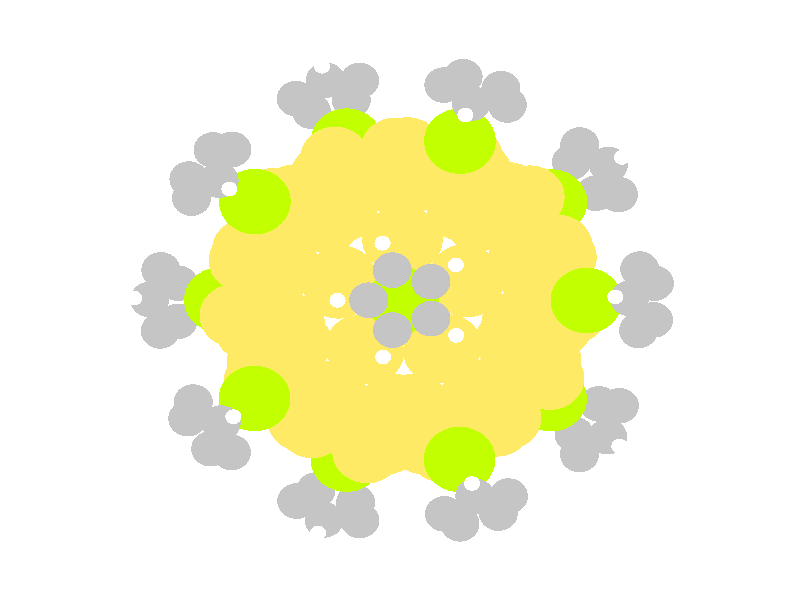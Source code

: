 #include "colors.inc"
#include "finish.inc"

global_settings {assumed_gamma 1 max_trace_level 6}
background {color White}
camera {orthographic
  right -27.90*x up 22.92*y
  direction 1.00*z
  location <0,0,50.00> look_at <0,0,0>}
light_source {<  2.00,   3.00,  40.00> color White
  area_light <0.70, 0, 0>, <0, 0.70, 0>, 3, 3
  adaptive 1 jitter}

#declare simple = finish {phong 0.7}
#declare pale = finish {ambient .5 diffuse .85 roughness .001 specular 0.200 }
#declare intermediate = finish {ambient 0.3 diffuse 0.6 specular 0.10 roughness 0.04 }
#declare vmd = finish {ambient .0 diffuse .65 phong 0.1 phong_size 40. specular 0.500 }
#declare jmol = finish {ambient .2 diffuse .6 specular 1 roughness .001 metallic}
#declare ase2 = finish {ambient 0.05 brilliance 3 diffuse 0.6 metallic specular 0.70 roughness 0.04 reflection 0.15}
#declare ase3 = finish {ambient .15 brilliance 2 diffuse .6 metallic specular 1. roughness .001 reflection .0}
#declare glass = finish {ambient .05 diffuse .3 specular 1. roughness .001}
#declare glass2 = finish {ambient .0 diffuse .3 specular 1. reflection .25 roughness .001}
#declare Rcell = 0.070;
#declare Rbond = 0.100;

#macro atom(LOC, R, COL, TRANS, FIN)
  sphere{LOC, R texture{pigment{color COL transmit TRANS} finish{FIN}}}
#end
#macro constrain(LOC, R, COL, TRANS FIN)
union{torus{R, Rcell rotate 45*z texture{pigment{color COL transmit TRANS} finish{FIN}}}
      torus{R, Rcell rotate -45*z texture{pigment{color COL transmit TRANS} finish{FIN}}}
      translate LOC}
#end

atom(<  5.51,   2.04,  -7.88>, 1.21, rgb <1.00, 0.82, 0.13>, 0.0, glass) // #0 
atom(<  2.52,  -3.88, -13.05>, 1.21, rgb <1.00, 0.82, 0.13>, 0.0, glass) // #1 
atom(<  1.33,  -1.98, -14.72>, 1.21, rgb <1.00, 0.82, 0.13>, 0.0, glass) // #2 
atom(<  2.72,   4.82, -11.52>, 1.21, rgb <1.00, 0.82, 0.13>, 0.0, glass) // #3 
atom(< -4.94,  -3.10,  -8.83>, 1.21, rgb <1.00, 0.82, 0.13>, 0.0, glass) // #4 
atom(<  4.30,   1.79,  -5.45>, 1.21, rgb <1.00, 0.82, 0.13>, 0.0, glass) // #5 
atom(< -5.34,   1.92, -10.62>, 1.21, rgb <1.00, 0.82, 0.13>, 0.0, glass) // #6 
atom(<  4.53,   3.93,  -9.67>, 1.21, rgb <1.00, 0.82, 0.13>, 0.0, glass) // #7 
atom(<  5.11,  -2.27,  -6.98>, 1.21, rgb <1.00, 0.82, 0.13>, 0.0, glass) // #8 
atom(< -0.21,  -4.03, -13.61>, 1.21, rgb <1.00, 0.82, 0.13>, 0.0, glass) // #9 
atom(<  3.80,   4.05,  -6.98>, 1.21, rgb <1.00, 0.82, 0.13>, 0.0, glass) // #10 
atom(<  3.38,  -4.77, -10.62>, 1.21, rgb <1.00, 0.82, 0.13>, 0.0, glass) // #11 
atom(<  6.01,  -0.47,  -8.83>, 1.21, rgb <1.00, 0.82, 0.13>, 0.0, glass) // #12 
atom(<  2.73,   3.06, -13.61>, 1.21, rgb <1.00, 0.82, 0.13>, 0.0, glass) // #13 
atom(<  2.14,   3.47,  -4.90>, 1.21, rgb <1.00, 0.82, 0.13>, 0.0, glass) // #14 
atom(< -0.31,   4.53,  -5.45>, 1.21, rgb <1.00, 0.82, 0.13>, 0.0, glass) // #15 
atom(<  0.43,   4.54, -13.05>, 1.21, rgb <1.00, 0.82, 0.13>, 0.0, glass) // #16 
atom(<  0.28,   2.31, -14.72>, 1.21, rgb <1.00, 0.82, 0.13>, 0.0, glass) // #17 
atom(< -0.16,   5.76,  -7.88>, 1.21, rgb <1.00, 0.82, 0.13>, 0.0, glass) // #18 
atom(< -2.04,   0.87, -14.72>, 1.21, rgb <1.00, 0.82, 0.13>, 0.0, glass) // #19 
atom(<  2.37,   5.46,  -8.83>, 1.21, rgb <1.00, 0.82, 0.13>, 0.0, glass) // #20 
atom(<  5.65,   1.63, -10.62>, 1.21, rgb <1.00, 0.82, 0.13>, 0.0, glass) // #21 
atom(< -4.12,   1.71, -13.05>, 1.21, rgb <1.00, 0.82, 0.13>, 0.0, glass) // #22 
atom(< -5.46,   1.52,  -7.88>, 1.21, rgb <1.00, 0.82, 0.13>, 0.0, glass) // #23 
atom(< -2.00,   3.43, -13.61>, 1.21, rgb <1.00, 0.82, 0.13>, 0.0, glass) // #24 
atom(<  2.36,   0.55, -14.72>, 1.21, rgb <1.00, 0.82, 0.13>, 0.0, glass) // #25 
atom(< -3.06,  -4.83,  -7.88>, 1.21, rgb <1.00, 0.82, 0.13>, 0.0, glass) // #26 
atom(<  5.50,  -1.00, -11.52>, 1.21, rgb <1.00, 0.82, 0.13>, 0.0, glass) // #27 
atom(< -2.83,  -3.50, -13.05>, 1.21, rgb <1.00, 0.82, 0.13>, 0.0, glass) // #28 
atom(<  5.22,  -2.99,  -9.67>, 1.21, rgb <1.00, 0.82, 0.13>, 0.0, glass) // #29 
atom(<  3.83,  -1.55, -13.61>, 1.21, rgb <1.00, 0.82, 0.13>, 0.0, glass) // #30 
atom(< -3.67,   3.97, -11.52>, 1.21, rgb <1.00, 0.82, 0.13>, 0.0, glass) // #31 
atom(<  3.11,  -3.44,  -5.45>, 1.21, rgb <1.00, 0.82, 0.13>, 0.0, glass) // #32 
atom(<  4.53,   1.09, -13.05>, 1.21, rgb <1.00, 0.82, 0.13>, 0.0, glass) // #33 
atom(< -5.78,  -0.60,  -9.67>, 1.21, rgb <1.00, 0.82, 0.13>, 0.0, glass) // #34 
atom(< -1.39,  -1.78, -14.72>, 1.21, rgb <1.00, 0.82, 0.13>, 0.0, glass) // #35 
atom(< -5.26,  -1.12,  -6.98>, 1.21, rgb <1.00, 0.82, 0.13>, 0.0, glass) // #36 
atom(< -4.84,  -2.37, -11.52>, 1.21, rgb <1.00, 0.82, 0.13>, 0.0, glass) // #37 
atom(<  2.24,   0.92,  -3.79>, 1.21, rgb <1.00, 0.82, 0.13>, 0.0, glass) // #38 
atom(<  4.05,  -0.87,  -4.90>, 1.21, rgb <1.00, 0.82, 0.13>, 0.0, glass) // #39 
atom(< -3.41,  -4.59, -10.62>, 1.21, rgb <1.00, 0.82, 0.13>, 0.0, glass) // #40 
atom(<  0.26,   5.77, -10.62>, 1.21, rgb <1.00, 0.82, 0.13>, 0.0, glass) // #41 
atom(<  3.72,  -4.51,  -7.88>, 1.21, rgb <1.00, 0.82, 0.13>, 0.0, glass) // #42 
atom(<  0.83,  -5.45, -11.52>, 1.21, rgb <1.00, 0.82, 0.13>, 0.0, glass) // #43 
atom(< -1.15,  -5.79,  -9.67>, 1.21, rgb <1.00, 0.82, 0.13>, 0.0, glass) // #44 
atom(< -2.57,   3.00,  -4.90>, 1.21, rgb <1.00, 0.82, 0.13>, 0.0, glass) // #45 
atom(< -2.22,  -3.92,  -5.45>, 1.21, rgb <1.00, 0.82, 0.13>, 0.0, glass) // #46 
atom(< -2.61,   4.76,  -6.98>, 1.21, rgb <1.00, 0.82, 0.13>, 0.0, glass) // #47 
atom(<  1.64,  -1.75,  -3.79>, 1.21, rgb <1.00, 0.82, 0.13>, 0.0, glass) // #48 
atom(< -0.50,  -5.46,  -6.98>, 1.21, rgb <1.00, 0.82, 0.13>, 0.0, glass) // #49 
atom(< -2.27,   5.41,  -9.67>, 1.21, rgb <1.00, 0.82, 0.13>, 0.0, glass) // #50 
atom(< -2.16,   0.50,  -3.79>, 1.21, rgb <1.00, 0.82, 0.13>, 0.0, glass) // #51 
atom(< -0.11,   2.30,  -3.79>, 1.21, rgb <1.00, 0.82, 0.13>, 0.0, glass) // #52 
atom(< -4.39,   3.84,  -8.83>, 1.21, rgb <1.00, 0.82, 0.13>, 0.0, glass) // #53 
atom(< -3.82,  -0.95, -13.61>, 1.21, rgb <1.00, 0.82, 0.13>, 0.0, glass) // #54 
atom(< -3.59,  -1.63,  -4.90>, 1.21, rgb <1.00, 0.82, 0.13>, 0.0, glass) // #55 
atom(<  1.49,  -5.76,  -8.83>, 1.21, rgb <1.00, 0.82, 0.13>, 0.0, glass) // #56 
atom(< -1.07,  -2.00,  -3.79>, 1.21, rgb <1.00, 0.82, 0.13>, 0.0, glass) // #57 
atom(< -4.34,   1.00,  -5.45>, 1.21, rgb <1.00, 0.82, 0.13>, 0.0, glass) // #58 
atom(<  0.51,  -4.02,  -4.90>, 1.21, rgb <1.00, 0.82, 0.13>, 0.0, glass) // #59 
atom(<  6.50,  -0.02,  -5.97>, 1.25, rgb <0.54, 1.00, 0.00>, 0.0, glass) // #60 
atom(< -6.28,   0.00, -12.35>, 1.25, rgb <0.54, 1.00, 0.00>, 0.0, glass) // #61 
atom(<  2.08,  -6.09,  -5.97>, 1.25, rgb <0.54, 1.00, 0.00>, 0.0, glass) // #62 
atom(< -1.86,   6.07, -12.35>, 1.25, rgb <0.54, 1.00, 0.00>, 0.0, glass) // #63 
atom(< -1.87,  -6.08, -12.35>, 1.25, rgb <0.54, 1.00, 0.00>, 0.0, glass) // #64 
atom(<  2.09,   6.07,  -5.97>, 1.25, rgb <0.54, 1.00, 0.00>, 0.0, glass) // #65 
atom(<  0.11,  -0.01,  -2.14>, 1.25, rgb <0.54, 1.00, 0.00>, 0.0, glass) // #66 
atom(<  5.27,  -3.77, -12.35>, 1.25, rgb <0.54, 1.00, 0.00>, 0.0, glass) // #67 
atom(< -5.06,   3.76,  -5.97>, 1.25, rgb <0.54, 1.00, 0.00>, 0.0, glass) // #68 
atom(< -5.07,  -3.76,  -5.97>, 1.25, rgb <0.54, 1.00, 0.00>, 0.0, glass) // #69 
atom(<  5.28,   3.74, -12.35>, 1.25, rgb <0.54, 1.00, 0.00>, 0.0, glass) // #70 
atom(<  0.11,  -0.01, -16.31>, 1.25, rgb <0.54, 1.00, 0.00>, 0.0, glass) // #71 
atom(<  3.78,  -7.49,  -4.89>, 0.68, rgb <0.56, 0.56, 0.56>, 0.0, glass) // #72 
atom(< -1.41,   8.38, -13.02>, 0.68, rgb <0.56, 0.56, 0.56>, 0.0, glass) // #73 
atom(< -1.70,   7.65, -14.22>, 0.68, rgb <0.56, 0.56, 0.56>, 0.0, glass) // #74 
atom(<  3.43,  -8.14,  -6.10>, 0.68, rgb <0.56, 0.56, 0.56>, 0.0, glass) // #75 
atom(<  1.55,  -8.17,  -4.78>, 0.68, rgb <0.56, 0.56, 0.56>, 0.0, glass) // #76 
atom(< -3.62,   7.69, -12.91>, 0.68, rgb <0.56, 0.56, 0.56>, 0.0, glass) // #77 
atom(<  2.61,  -7.49,  -4.02>, 0.68, rgb <0.56, 0.56, 0.56>, 0.0, glass) // #78 
atom(< -2.60,   8.40, -12.19>, 0.68, rgb <0.56, 0.56, 0.56>, 0.0, glass) // #79 
atom(< -3.09,   7.21, -14.14>, 0.68, rgb <0.56, 0.56, 0.56>, 0.0, glass) // #80 
atom(<  2.09,  -8.55,  -6.03>, 0.68, rgb <0.56, 0.56, 0.56>, 0.0, glass) // #81 
atom(< -3.66,   6.70, -14.92>, 0.28, rgb <1.00, 1.00, 1.00>, 0.0, glass) // #82 
atom(<  1.56,  -9.08,  -6.80>, 0.28, rgb <1.00, 1.00, 1.00>, 0.0, glass) // #83 
atom(<  4.10,  -8.34,  -6.93>, 0.28, rgb <1.00, 1.00, 1.00>, 0.0, glass) // #84 
atom(< -1.00,   7.41, -15.02>, 0.28, rgb <1.00, 1.00, 1.00>, 0.0, glass) // #85 
atom(< -0.45,   8.80, -12.76>, 0.28, rgb <1.00, 1.00, 1.00>, 0.0, glass) // #86 
atom(<  4.74,  -7.04,  -4.67>, 0.28, rgb <1.00, 1.00, 1.00>, 0.0, glass) // #87 
atom(<  0.53,  -8.38,  -4.44>, 0.28, rgb <1.00, 1.00, 1.00>, 0.0, glass) // #88 
atom(< -4.61,   7.47, -12.54>, 0.28, rgb <1.00, 1.00, 1.00>, 0.0, glass) // #89 
atom(< -2.72,   8.93, -11.25>, 0.28, rgb <1.00, 1.00, 1.00>, 0.0, glass) // #90 
atom(<  2.51,  -7.01,  -3.05>, 0.28, rgb <1.00, 1.00, 1.00>, 0.0, glass) // #91 
atom(< -6.24,  -4.70,  -4.02>, 0.68, rgb <0.56, 0.56, 0.56>, 0.0, glass) // #92 
atom(<  7.27,   5.17, -12.19>, 0.68, rgb <0.56, 0.56, 0.56>, 0.0, glass) // #93 
atom(<  7.62,   4.03, -13.02>, 0.68, rgb <0.56, 0.56, 0.56>, 0.0, glass) // #94 
atom(< -5.88,  -5.82,  -4.89>, 0.68, rgb <0.56, 0.56, 0.56>, 0.0, glass) // #95 
atom(< -7.40,  -4.53,  -6.03>, 0.68, rgb <0.56, 0.56, 0.56>, 0.0, glass) // #96 
atom(<  5.98,   5.27, -14.14>, 0.68, rgb <0.56, 0.56, 0.56>, 0.0, glass) // #97 
atom(< -7.21,  -3.90,  -4.78>, 0.68, rgb <0.56, 0.56, 0.56>, 0.0, glass) // #98 
atom(<  6.27,   5.92, -12.91>, 0.68, rgb <0.56, 0.56, 0.56>, 0.0, glass) // #99 
atom(<  6.83,   4.08, -14.22>, 0.68, rgb <0.56, 0.56, 0.56>, 0.0, glass) // #100 
atom(< -6.60,  -5.68,  -6.10>, 0.68, rgb <0.56, 0.56, 0.56>, 0.0, glass) // #101 
atom(<  6.81,   3.34, -15.02>, 0.28, rgb <1.00, 1.00, 1.00>, 0.0, glass) // #102 
atom(< -6.58,  -6.38,  -6.93>, 0.28, rgb <1.00, 1.00, 1.00>, 0.0, glass) // #103 
atom(< -5.15,  -6.59,  -4.67>, 0.28, rgb <1.00, 1.00, 1.00>, 0.0, glass) // #104 
atom(<  8.31,   3.25, -12.76>, 0.28, rgb <1.00, 1.00, 1.00>, 0.0, glass) // #105 
atom(<  7.74,   5.45, -11.25>, 0.28, rgb <1.00, 1.00, 1.00>, 0.0, glass) // #106 
atom(< -5.81,  -4.46,  -3.05>, 0.28, rgb <1.00, 1.00, 1.00>, 0.0, glass) // #107 
atom(< -8.07,  -4.19,  -6.80>, 0.28, rgb <1.00, 1.00, 1.00>, 0.0, glass) // #108 
atom(<  5.33,   5.65, -14.92>, 0.28, rgb <1.00, 1.00, 1.00>, 0.0, glass) // #109 
atom(<  5.76,   6.79, -12.54>, 0.28, rgb <1.00, 1.00, 1.00>, 0.0, glass) // #110 
atom(< -7.73,  -3.00,  -4.44>, 0.28, rgb <1.00, 1.00, 1.00>, 0.0, glass) // #111 
atom(< -8.73,   0.02, -12.19>, 0.68, rgb <0.56, 0.56, 0.56>, 0.0, glass) // #112 
atom(<  8.00,   0.06,  -4.02>, 0.68, rgb <0.56, 0.56, 0.56>, 0.0, glass) // #113 
atom(<  8.32,  -1.16,  -4.78>, 0.68, rgb <0.56, 0.56, 0.56>, 0.0, glass) // #114 
atom(< -8.36,  -1.18, -12.91>, 0.68, rgb <0.56, 0.56, 0.56>, 0.0, glass) // #115 
atom(< -7.73,   0.64, -14.22>, 0.68, rgb <0.56, 0.56, 0.56>, 0.0, glass) // #116 
atom(<  8.87,   0.64,  -6.10>, 0.68, rgb <0.56, 0.56, 0.56>, 0.0, glass) // #117 
atom(< -8.34,   1.15, -13.02>, 0.68, rgb <0.56, 0.56, 0.56>, 0.0, glass) // #118 
atom(<  8.36,   1.18,  -4.89>, 0.68, rgb <0.56, 0.56, 0.56>, 0.0, glass) // #119 
atom(<  8.84,  -0.76,  -6.03>, 0.68, rgb <0.56, 0.56, 0.56>, 0.0, glass) // #120 
atom(< -7.75,  -0.82, -14.14>, 0.68, rgb <0.56, 0.56, 0.56>, 0.0, glass) // #121 
atom(<  9.18,  -1.43,  -6.80>, 0.28, rgb <1.00, 1.00, 1.00>, 0.0, glass) // #122 
atom(< -7.44,  -1.51, -14.92>, 0.28, rgb <1.00, 1.00, 1.00>, 0.0, glass) // #123 
atom(< -8.46,  -2.19, -12.54>, 0.28, rgb <1.00, 1.00, 1.00>, 0.0, glass) // #124 
atom(<  8.20,  -2.19,  -4.44>, 0.28, rgb <1.00, 1.00, 1.00>, 0.0, glass) // #125 
atom(<  7.51,   0.12,  -3.05>, 0.28, rgb <1.00, 1.00, 1.00>, 0.0, glass) // #126 
atom(< -9.27,   0.07, -11.25>, 0.28, rgb <1.00, 1.00, 1.00>, 0.0, glass) // #127 
atom(< -7.29,   1.23, -15.02>, 0.28, rgb <1.00, 1.00, 1.00>, 0.0, glass) // #128 
atom(<  9.26,   1.21,  -6.93>, 0.28, rgb <1.00, 1.00, 1.00>, 0.0, glass) // #129 
atom(<  8.23,   2.22,  -4.67>, 0.28, rgb <1.00, 1.00, 1.00>, 0.0, glass) // #130 
atom(< -8.44,   2.19, -12.76>, 0.28, rgb <1.00, 1.00, 1.00>, 0.0, glass) // #131 
atom(< -1.09,  -0.01, -18.45>, 0.68, rgb <0.56, 0.56, 0.56>, 0.0, glass) // #132 
atom(< -1.09,  -0.01,   0.00>, 0.68, rgb <0.56, 0.56, 0.56>, 0.0, glass) // #133 
atom(< -0.26,  -1.15,   0.00>, 0.68, rgb <0.56, 0.56, 0.56>, 0.0, glass) // #134 
atom(< -0.26,  -1.15, -18.45>, 0.68, rgb <0.56, 0.56, 0.56>, 0.0, glass) // #135 
atom(<  1.08,   0.70, -18.45>, 0.68, rgb <0.56, 0.56, 0.56>, 0.0, glass) // #136 
atom(<  1.08,   0.70,   0.00>, 0.68, rgb <0.56, 0.56, 0.56>, 0.0, glass) // #137 
atom(< -0.27,   1.13, -18.45>, 0.68, rgb <0.56, 0.56, 0.56>, 0.0, glass) // #138 
atom(< -0.27,   1.14,   0.00>, 0.68, rgb <0.56, 0.56, 0.56>, 0.0, glass) // #139 
atom(<  1.08,  -0.71,   0.00>, 0.68, rgb <0.56, 0.56, 0.56>, 0.0, glass) // #140 
atom(<  1.08,  -0.71, -18.45>, 0.68, rgb <0.56, 0.56, 0.56>, 0.0, glass) // #141 
atom(<  1.96,  -1.35,  -0.01>, 0.28, rgb <1.00, 1.00, 1.00>, 0.0, glass) // #142 
atom(<  1.96,  -1.35, -18.44>, 0.28, rgb <1.00, 1.00, 1.00>, 0.0, glass) // #143 
atom(< -0.59,  -2.18, -18.44>, 0.28, rgb <1.00, 1.00, 1.00>, 0.0, glass) // #144 
atom(< -0.59,  -2.18,  -0.01>, 0.28, rgb <1.00, 1.00, 1.00>, 0.0, glass) // #145 
atom(< -2.18,  -0.01,  -0.01>, 0.28, rgb <1.00, 1.00, 1.00>, 0.0, glass) // #146 
atom(< -2.18,  -0.01, -18.44>, 0.28, rgb <1.00, 1.00, 1.00>, 0.0, glass) // #147 
atom(<  1.95,   1.34, -18.44>, 0.28, rgb <1.00, 1.00, 1.00>, 0.0, glass) // #148 
atom(<  1.95,   1.34,  -0.01>, 0.28, rgb <1.00, 1.00, 1.00>, 0.0, glass) // #149 
atom(< -0.61,   2.17,  -0.01>, 0.28, rgb <1.00, 1.00, 1.00>, 0.0, glass) // #150 
atom(< -0.61,   2.17, -18.44>, 0.28, rgb <1.00, 1.00, 1.00>, 0.0, glass) // #151 
atom(<  6.07,  -5.13, -14.22>, 0.68, rgb <0.56, 0.56, 0.56>, 0.0, glass) // #152 
atom(< -7.36,   4.62,  -6.10>, 0.68, rgb <0.56, 0.56, 0.56>, 0.0, glass) // #153 
atom(< -7.27,   3.89,  -4.89>, 0.68, rgb <0.56, 0.56, 0.56>, 0.0, glass) // #154 
atom(<  6.26,  -5.90, -13.02>, 0.68, rgb <0.56, 0.56, 0.56>, 0.0, glass) // #155 
atom(<  7.65,  -4.04, -12.91>, 0.68, rgb <0.56, 0.56, 0.56>, 0.0, glass) // #156 
atom(< -5.86,   5.75,  -4.78>, 0.68, rgb <0.56, 0.56, 0.56>, 0.0, glass) // #157 
atom(<  6.94,  -3.97, -14.14>, 0.68, rgb <0.56, 0.56, 0.56>, 0.0, glass) // #158 
atom(< -6.52,   5.73,  -6.03>, 0.68, rgb <0.56, 0.56, 0.56>, 0.0, glass) // #159 
atom(< -6.31,   4.58,  -4.02>, 0.68, rgb <0.56, 0.56, 0.56>, 0.0, glass) // #160 
atom(<  7.24,  -5.22, -12.19>, 0.68, rgb <0.56, 0.56, 0.56>, 0.0, glass) // #161 
atom(< -5.95,   4.24,  -3.05>, 0.28, rgb <1.00, 1.00, 1.00>, 0.0, glass) // #162 
atom(<  7.65,  -5.58, -11.25>, 0.28, rgb <1.00, 1.00, 1.00>, 0.0, glass) // #163 
atom(<  5.74,  -6.81, -12.76>, 0.28, rgb <1.00, 1.00, 1.00>, 0.0, glass) // #164 
atom(< -7.78,   2.96,  -4.67>, 0.28, rgb <1.00, 1.00, 1.00>, 0.0, glass) // #165 
atom(< -8.02,   4.39,  -6.93>, 0.28, rgb <1.00, 1.00, 1.00>, 0.0, glass) // #166 
atom(<  5.36,  -5.35, -15.02>, 0.28, rgb <1.00, 1.00, 1.00>, 0.0, glass) // #167 
atom(<  8.32,  -3.28, -12.54>, 0.28, rgb <1.00, 1.00, 1.00>, 0.0, glass) // #168 
atom(< -5.16,   6.52,  -4.44>, 0.28, rgb <1.00, 1.00, 1.00>, 0.0, glass) // #169 
atom(< -6.40,   6.48,  -6.80>, 0.28, rgb <1.00, 1.00, 1.00>, 0.0, glass) // #170 
atom(<  7.10,  -3.22, -14.92>, 0.28, rgb <1.00, 1.00, 1.00>, 0.0, glass) // #171 
atom(<  3.52,   8.07,  -6.03>, 0.68, rgb <0.56, 0.56, 0.56>, 0.0, glass) // #172 
atom(< -1.55,  -7.73, -14.14>, 0.68, rgb <0.56, 0.56, 0.56>, 0.0, glass) // #173 
atom(< -1.40,  -8.42, -12.91>, 0.68, rgb <0.56, 0.56, 0.56>, 0.0, glass) // #174 
atom(<  3.74,   7.45,  -4.78>, 0.68, rgb <0.56, 0.56, 0.56>, 0.0, glass) // #175 
atom(<  1.53,   8.21,  -4.89>, 0.68, rgb <0.56, 0.56, 0.56>, 0.0, glass) // #176 
atom(< -3.60,  -7.68, -13.02>, 0.68, rgb <0.56, 0.56, 0.56>, 0.0, glass) // #177 
atom(<  2.20,   8.53,  -6.10>, 0.68, rgb <0.56, 0.56, 0.56>, 0.0, glass) // #178 
atom(< -2.93,  -7.26, -14.22>, 0.68, rgb <0.56, 0.56, 0.56>, 0.0, glass) // #179 
atom(< -2.65,  -8.40, -12.19>, 0.68, rgb <0.56, 0.56, 0.56>, 0.0, glass) // #180 
atom(<  2.48,   7.52,  -4.02>, 0.68, rgb <0.56, 0.56, 0.56>, 0.0, glass) // #181 
atom(< -2.86,  -8.90, -11.25>, 0.28, rgb <1.00, 1.00, 1.00>, 0.0, glass) // #182 
atom(<  2.28,   7.07,  -3.05>, 0.28, rgb <1.00, 1.00, 1.00>, 0.0, glass) // #183 
atom(<  4.69,   7.02,  -4.44>, 0.28, rgb <1.00, 1.00, 1.00>, 0.0, glass) // #184 
atom(< -0.47,  -8.83, -12.54>, 0.28, rgb <1.00, 1.00, 1.00>, 0.0, glass) // #185 
atom(< -0.79,  -7.65, -14.92>, 0.28, rgb <1.00, 1.00, 1.00>, 0.0, glass) // #186 
atom(<  4.26,   8.19,  -6.80>, 0.28, rgb <1.00, 1.00, 1.00>, 0.0, glass) // #187 
atom(<  0.50,   8.41,  -4.67>, 0.28, rgb <1.00, 1.00, 1.00>, 0.0, glass) // #188 
atom(< -4.62,  -7.46, -12.76>, 0.28, rgb <1.00, 1.00, 1.00>, 0.0, glass) // #189 
atom(< -3.35,  -6.66, -15.02>, 0.28, rgb <1.00, 1.00, 1.00>, 0.0, glass) // #190 
atom(<  1.78,   9.08,  -6.93>, 0.28, rgb <1.00, 1.00, 1.00>, 0.0, glass) // #191 
